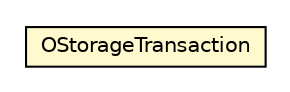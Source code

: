 #!/usr/local/bin/dot
#
# Class diagram 
# Generated by UMLGraph version R5_6-24-gf6e263 (http://www.umlgraph.org/)
#

digraph G {
	edge [fontname="Helvetica",fontsize=10,labelfontname="Helvetica",labelfontsize=10];
	node [fontname="Helvetica",fontsize=10,shape=plaintext];
	nodesep=0.25;
	ranksep=0.5;
	// com.orientechnologies.orient.core.storage.impl.local.paginated.OStorageTransaction
	c6999398 [label=<<table title="com.orientechnologies.orient.core.storage.impl.local.paginated.OStorageTransaction" border="0" cellborder="1" cellspacing="0" cellpadding="2" port="p" bgcolor="lemonChiffon" href="./OStorageTransaction.html">
		<tr><td><table border="0" cellspacing="0" cellpadding="1">
<tr><td align="center" balign="center"> OStorageTransaction </td></tr>
		</table></td></tr>
		</table>>, URL="./OStorageTransaction.html", fontname="Helvetica", fontcolor="black", fontsize=10.0];
}

